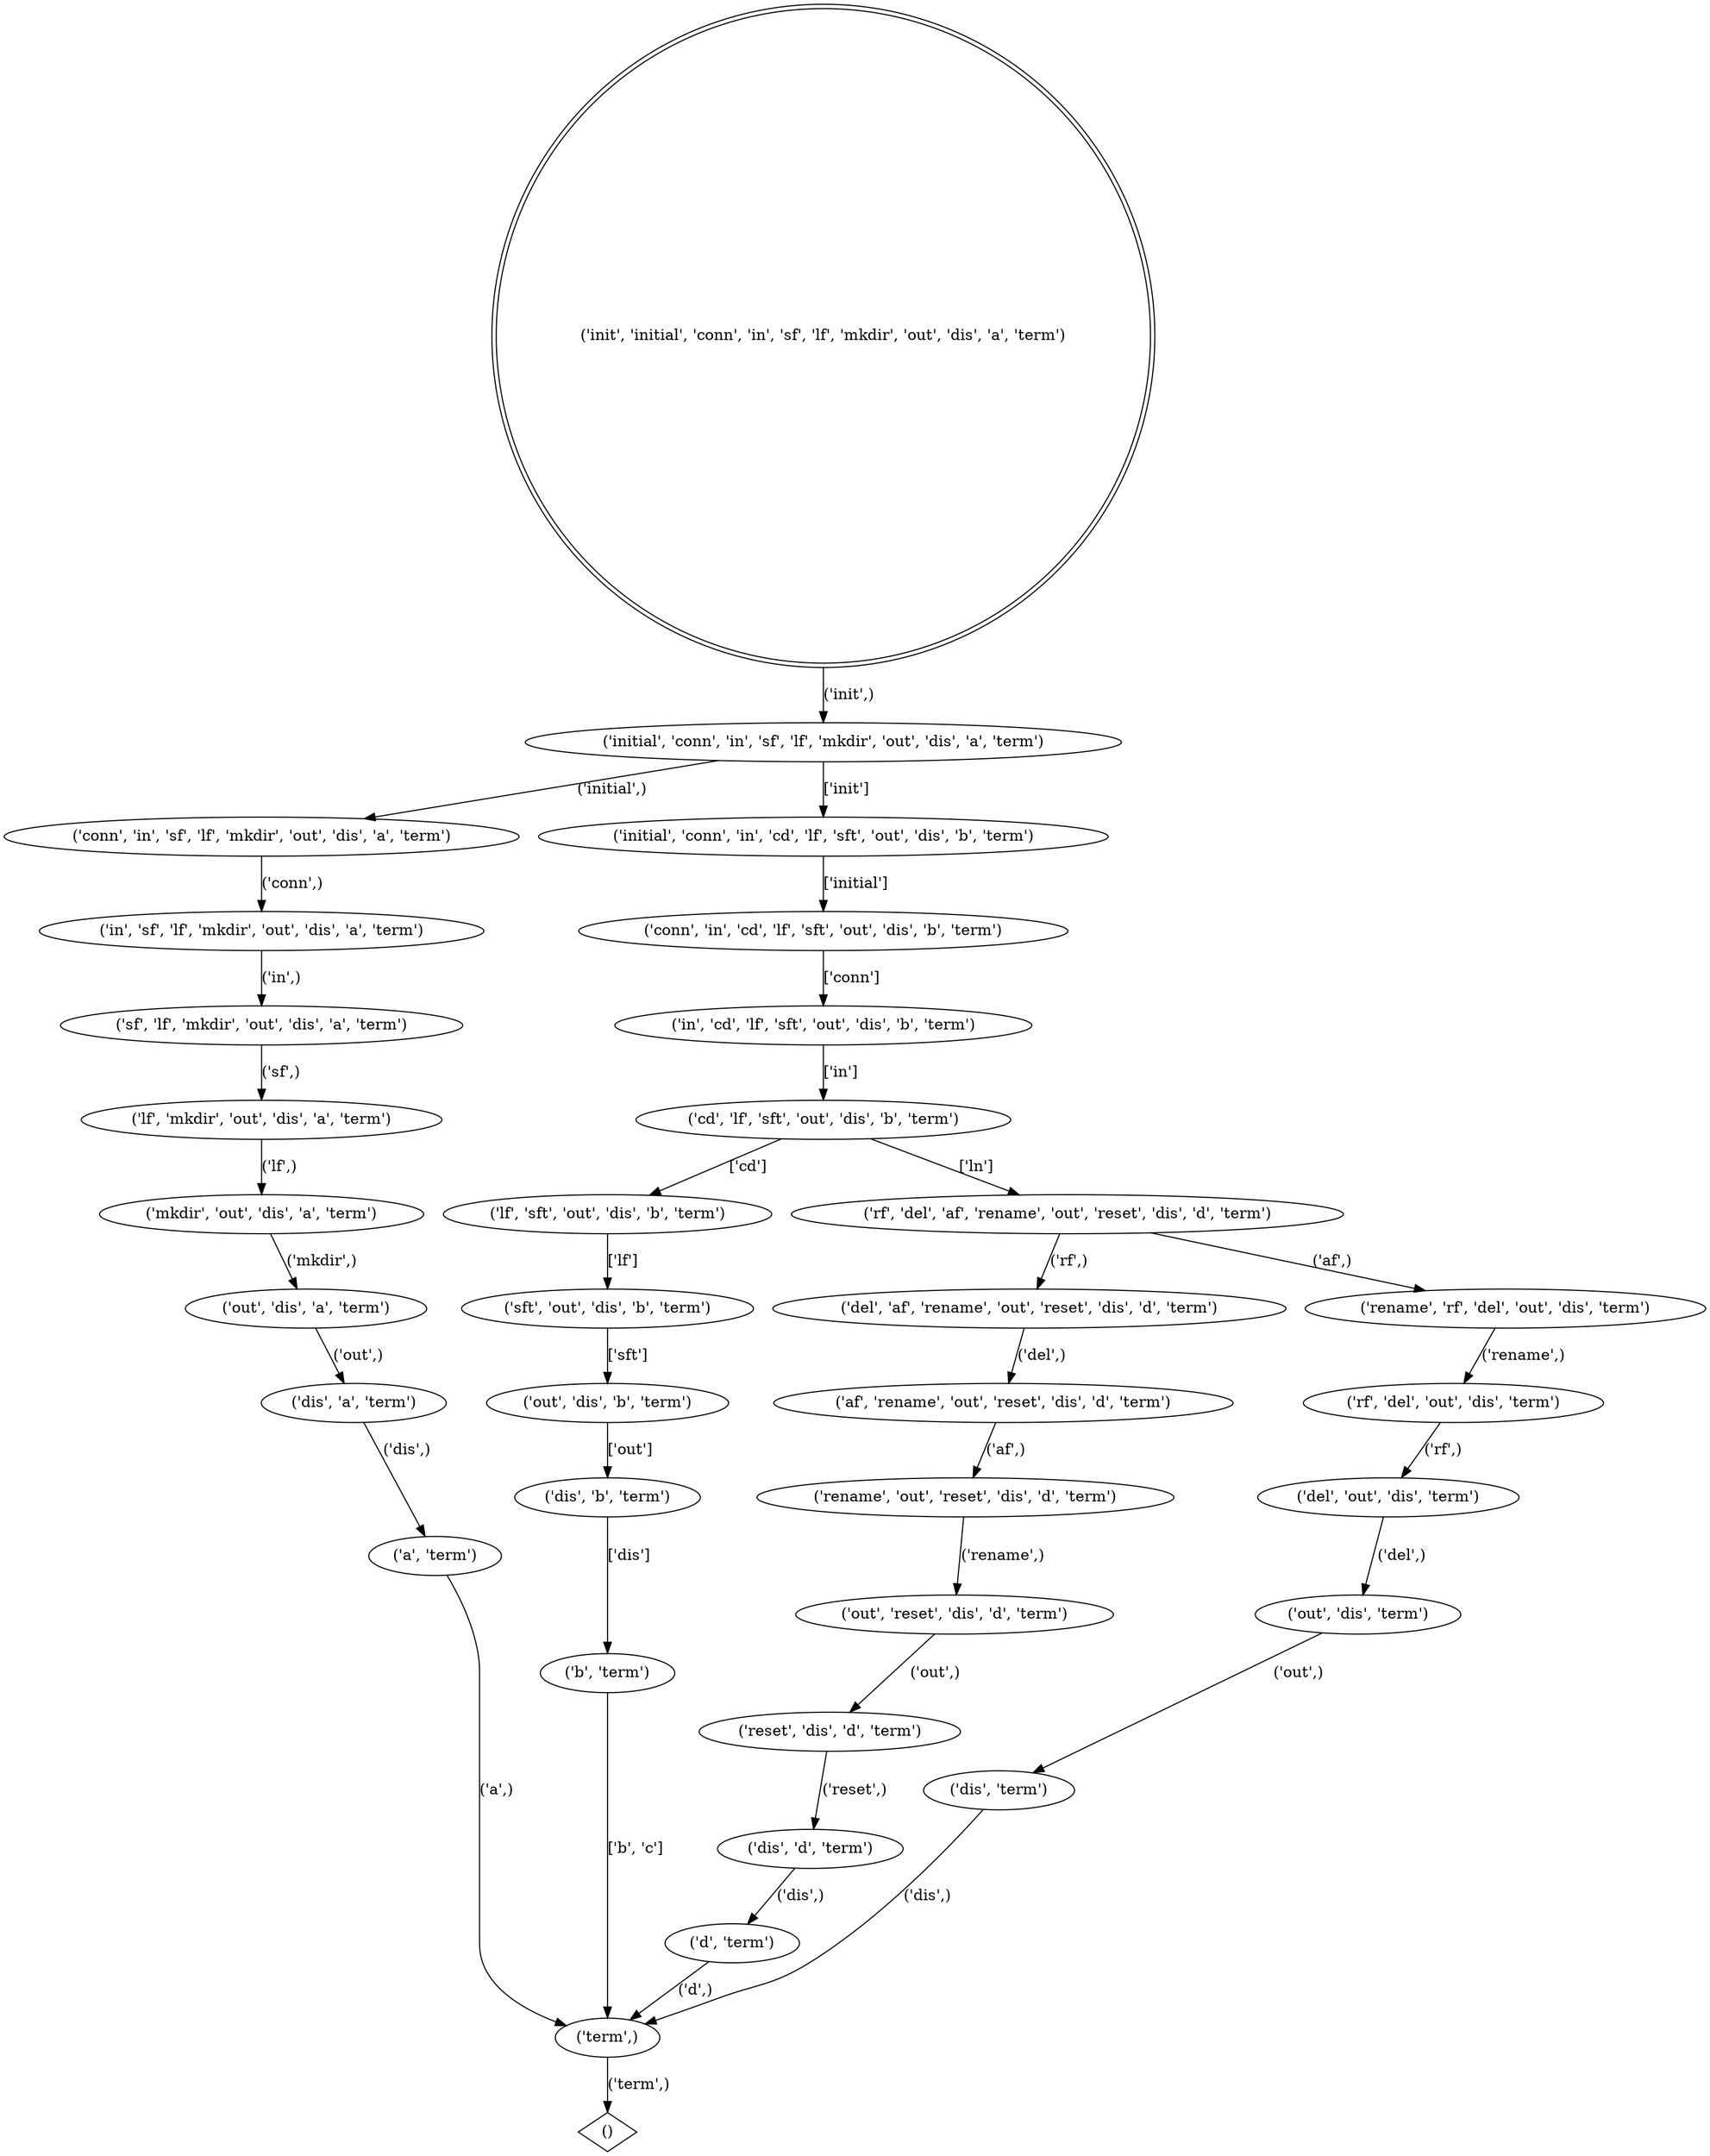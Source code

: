 strict digraph  {
0 [shape=doublecircle, label="('init', 'initial', 'conn', 'in', 'sf', 'lf', 'mkdir', 'out', 'dis', 'a', 'term')"];
56 [label="('initial', 'conn', 'in', 'sf', 'lf', 'mkdir', 'out', 'dis', 'a', 'term')"];
2 [label="('conn', 'in', 'sf', 'lf', 'mkdir', 'out', 'dis', 'a', 'term')"];
3 [label="('in', 'sf', 'lf', 'mkdir', 'out', 'dis', 'a', 'term')"];
4 [label="('sf', 'lf', 'mkdir', 'out', 'dis', 'a', 'term')"];
5 [label="('lf', 'mkdir', 'out', 'dis', 'a', 'term')"];
6 [label="('mkdir', 'out', 'dis', 'a', 'term')"];
7 [label="('out', 'dis', 'a', 'term')"];
8 [label="('dis', 'a', 'term')"];
9 [label="('a', 'term')"];
10 [label="('term',)"];
57 [label="('initial', 'conn', 'in', 'cd', 'lf', 'sft', 'out', 'dis', 'b', 'term')"];
58 [label="('conn', 'in', 'cd', 'lf', 'sft', 'out', 'dis', 'b', 'term')"];
59 [label="('in', 'cd', 'lf', 'sft', 'out', 'dis', 'b', 'term')"];
60 [label="('cd', 'lf', 'sft', 'out', 'dis', 'b', 'term')"];
61 [label="('lf', 'sft', 'out', 'dis', 'b', 'term')"];
63 [label="('sft', 'out', 'dis', 'b', 'term')"];
64 [label="('out', 'dis', 'b', 'term')"];
65 [label="('dis', 'b', 'term')"];
66 [label="('b', 'term')"];
62 [label="('rf', 'del', 'af', 'rename', 'out', 'reset', 'dis', 'd', 'term')"];
37 [label="('del', 'af', 'rename', 'out', 'reset', 'dis', 'd', 'term')"];
38 [label="('af', 'rename', 'out', 'reset', 'dis', 'd', 'term')"];
39 [label="('rename', 'out', 'reset', 'dis', 'd', 'term')"];
40 [label="('out', 'reset', 'dis', 'd', 'term')"];
41 [label="('reset', 'dis', 'd', 'term')"];
42 [label="('dis', 'd', 'term')"];
43 [label="('d', 'term')"];
50 [label="('rename', 'rf', 'del', 'out', 'dis', 'term')"];
51 [label="('rf', 'del', 'out', 'dis', 'term')"];
52 [label="('del', 'out', 'dis', 'term')"];
53 [label="('out', 'dis', 'term')"];
54 [label="('dis', 'term')"];
55 [shape=diamond, label="()"];
0 -> 56  [label="('init',)", weight=1];
56 -> 2  [label="('initial',)", weight=1];
56 -> 57  [label="['init']", weight=4];
2 -> 3  [label="('conn',)", weight=1];
3 -> 4  [label="('in',)", weight=1];
4 -> 5  [label="('sf',)", weight=1];
5 -> 6  [label="('lf',)", weight=1];
6 -> 7  [label="('mkdir',)", weight=1];
7 -> 8  [label="('out',)", weight=1];
8 -> 9  [label="('dis',)", weight=1];
9 -> 10  [label="('a',)", weight=1];
10 -> 55  [label="('term',)", weight=5];
57 -> 58  [label="['initial']", weight=4];
58 -> 59  [label="['conn']", weight=4];
59 -> 60  [label="['in']", weight=4];
60 -> 61  [label="['cd']", weight=2];
60 -> 62  [label="['ln']", weight=2];
61 -> 63  [label="['lf']", weight=2];
63 -> 64  [label="['sft']", weight=2];
64 -> 65  [label="['out']", weight=2];
65 -> 66  [label="['dis']", weight=2];
66 -> 10  [label="['b', 'c']", weight=2];
62 -> 37  [label="('rf',)", weight=1];
62 -> 50  [label="('af',)", weight=1];
37 -> 38  [label="('del',)", weight=1];
38 -> 39  [label="('af',)", weight=1];
39 -> 40  [label="('rename',)", weight=1];
40 -> 41  [label="('out',)", weight=1];
41 -> 42  [label="('reset',)", weight=1];
42 -> 43  [label="('dis',)", weight=1];
43 -> 10  [label="('d',)", weight=1];
50 -> 51  [label="('rename',)", weight=1];
51 -> 52  [label="('rf',)", weight=1];
52 -> 53  [label="('del',)", weight=1];
53 -> 54  [label="('out',)", weight=1];
54 -> 10  [label="('dis',)", weight=1];
}
